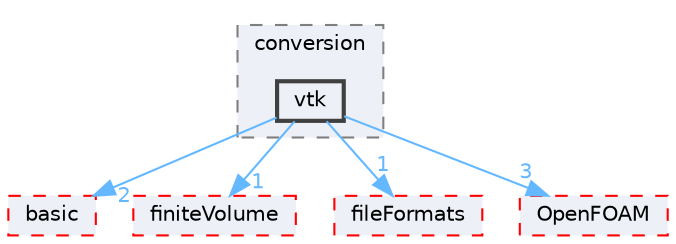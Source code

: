 digraph "src/lagrangian/intermediate/conversion/vtk"
{
 // LATEX_PDF_SIZE
  bgcolor="transparent";
  edge [fontname=Helvetica,fontsize=10,labelfontname=Helvetica,labelfontsize=10];
  node [fontname=Helvetica,fontsize=10,shape=box,height=0.2,width=0.4];
  compound=true
  subgraph clusterdir_e25888efae61286d6fcfe7e070eb13d5 {
    graph [ bgcolor="#edf0f7", pencolor="grey50", label="conversion", fontname=Helvetica,fontsize=10 style="filled,dashed", URL="dir_e25888efae61286d6fcfe7e070eb13d5.html",tooltip=""]
  dir_46e6996a6280353303e0652fa33cc83b [label="vtk", fillcolor="#edf0f7", color="grey25", style="filled,bold", URL="dir_46e6996a6280353303e0652fa33cc83b.html",tooltip=""];
  }
  dir_584e0ab0901b4327f36f4285cac7f2f8 [label="basic", fillcolor="#edf0f7", color="red", style="filled,dashed", URL="dir_584e0ab0901b4327f36f4285cac7f2f8.html",tooltip=""];
  dir_9bd15774b555cf7259a6fa18f99fe99b [label="finiteVolume", fillcolor="#edf0f7", color="red", style="filled,dashed", URL="dir_9bd15774b555cf7259a6fa18f99fe99b.html",tooltip=""];
  dir_b05602f37bb521a7142c0a3e200b5f35 [label="fileFormats", fillcolor="#edf0f7", color="red", style="filled,dashed", URL="dir_b05602f37bb521a7142c0a3e200b5f35.html",tooltip=""];
  dir_c5473ff19b20e6ec4dfe5c310b3778a8 [label="OpenFOAM", fillcolor="#edf0f7", color="red", style="filled,dashed", URL="dir_c5473ff19b20e6ec4dfe5c310b3778a8.html",tooltip=""];
  dir_46e6996a6280353303e0652fa33cc83b->dir_584e0ab0901b4327f36f4285cac7f2f8 [headlabel="2", labeldistance=1.5 headhref="dir_004310_000211.html" href="dir_004310_000211.html" color="steelblue1" fontcolor="steelblue1"];
  dir_46e6996a6280353303e0652fa33cc83b->dir_9bd15774b555cf7259a6fa18f99fe99b [headlabel="1", labeldistance=1.5 headhref="dir_004310_001387.html" href="dir_004310_001387.html" color="steelblue1" fontcolor="steelblue1"];
  dir_46e6996a6280353303e0652fa33cc83b->dir_b05602f37bb521a7142c0a3e200b5f35 [headlabel="1", labeldistance=1.5 headhref="dir_004310_001353.html" href="dir_004310_001353.html" color="steelblue1" fontcolor="steelblue1"];
  dir_46e6996a6280353303e0652fa33cc83b->dir_c5473ff19b20e6ec4dfe5c310b3778a8 [headlabel="3", labeldistance=1.5 headhref="dir_004310_002695.html" href="dir_004310_002695.html" color="steelblue1" fontcolor="steelblue1"];
}

